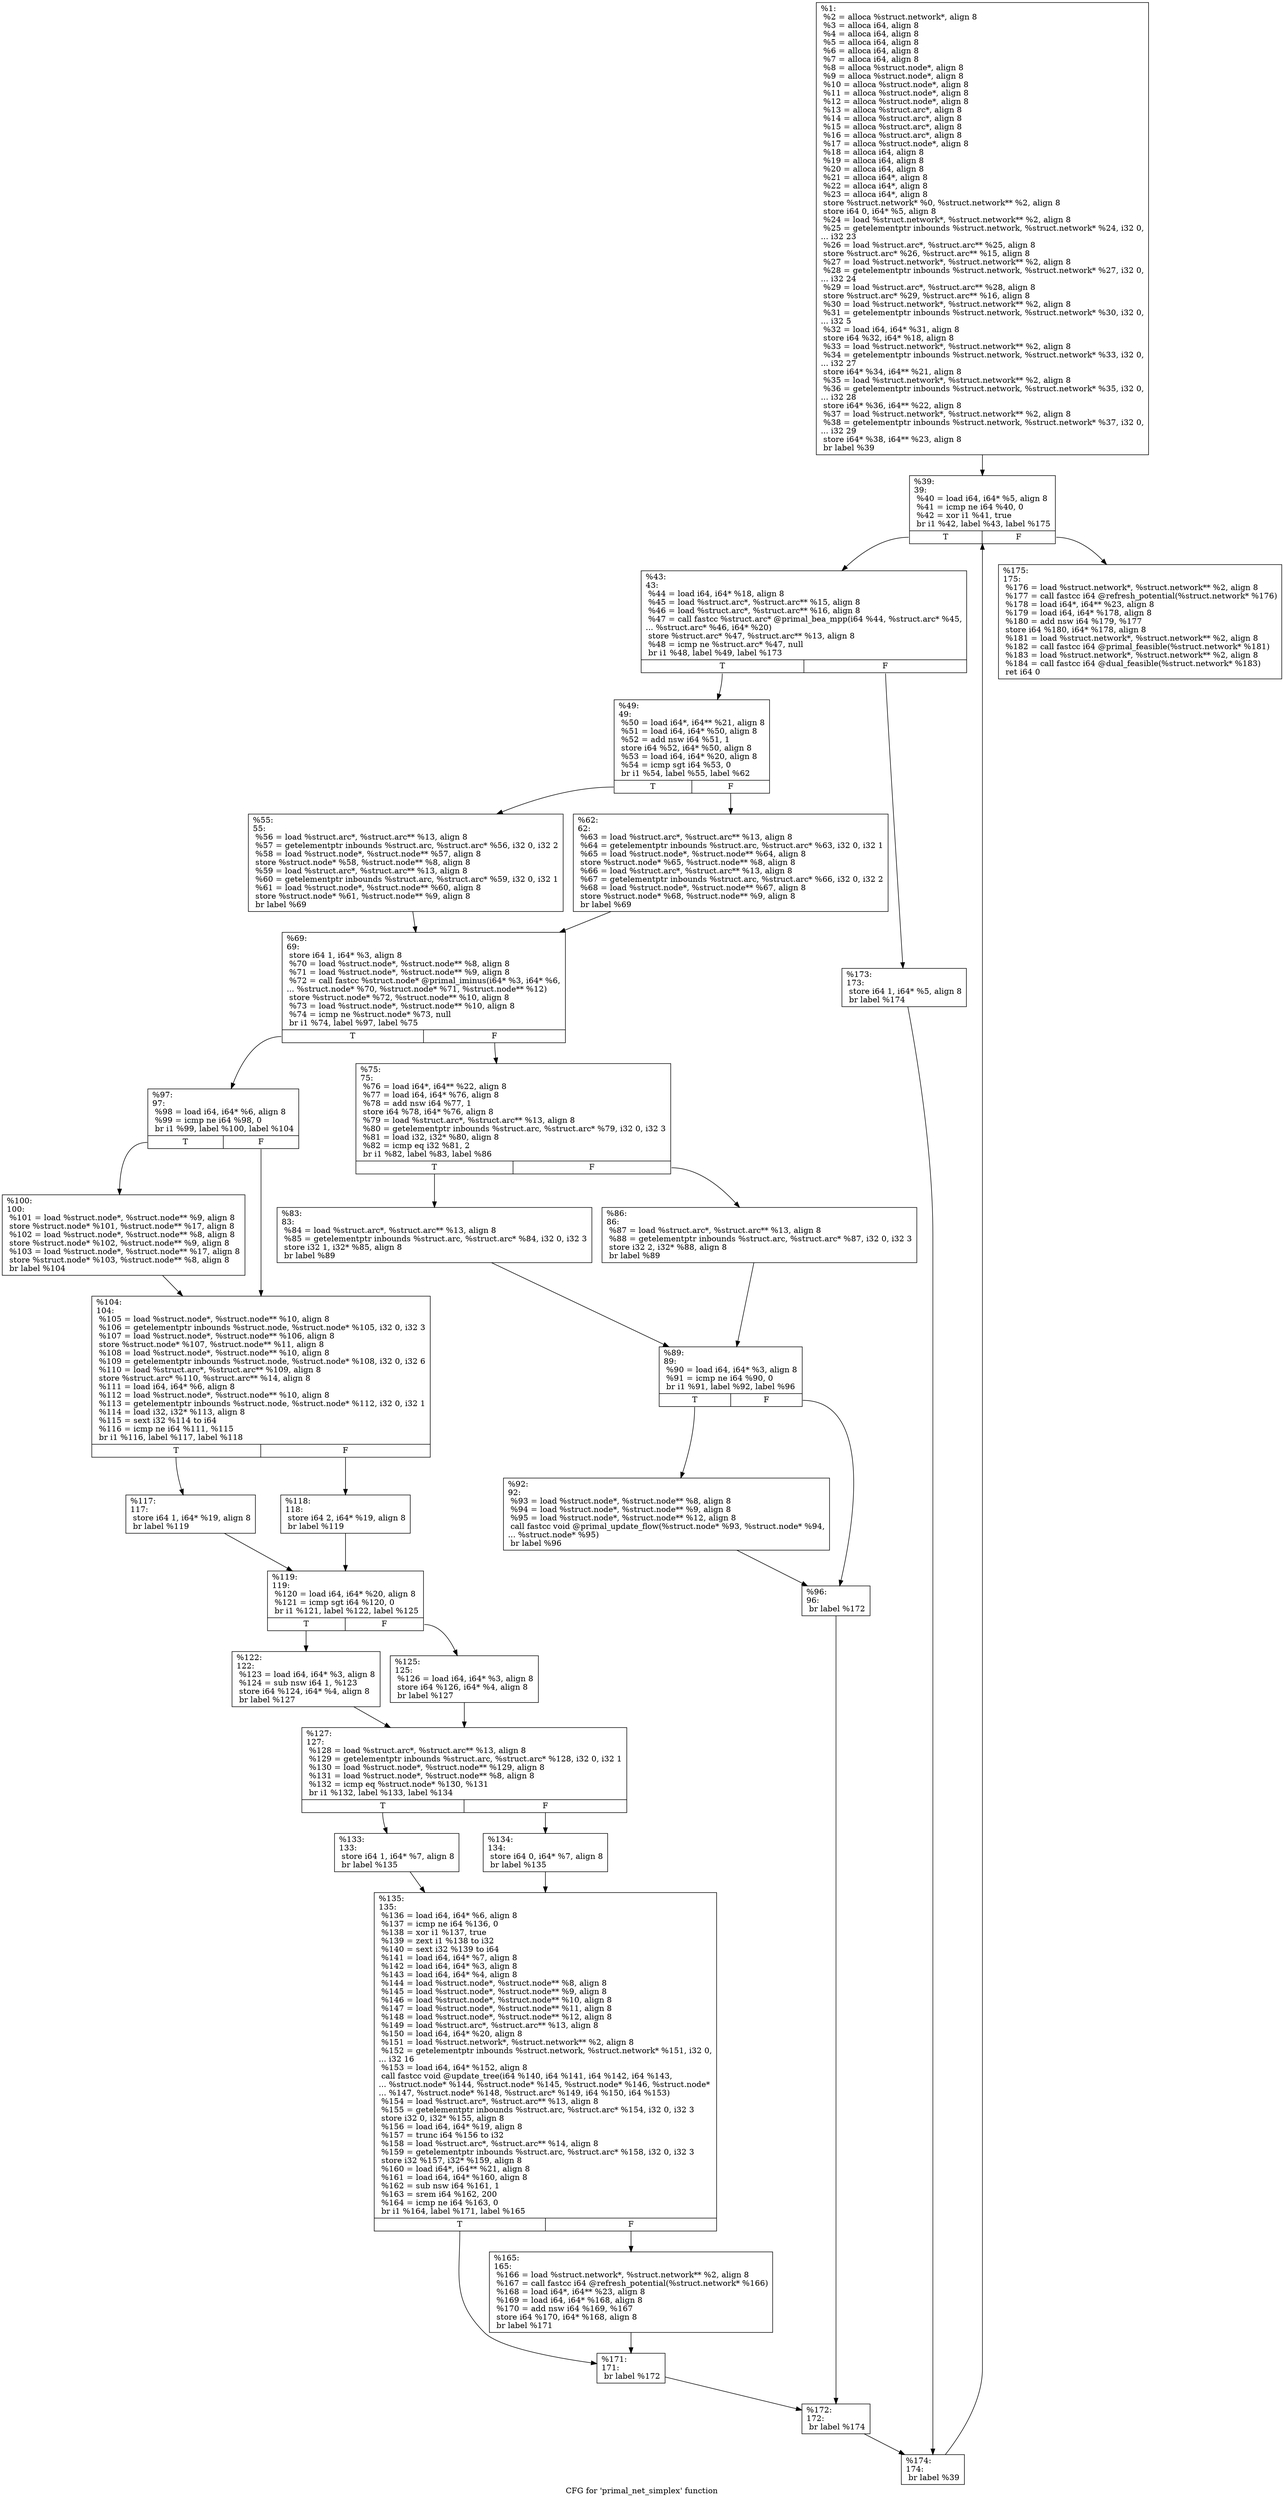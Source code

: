 digraph "CFG for 'primal_net_simplex' function" {
	label="CFG for 'primal_net_simplex' function";

	Node0x27a0bf0 [shape=record,label="{%1:\l  %2 = alloca %struct.network*, align 8\l  %3 = alloca i64, align 8\l  %4 = alloca i64, align 8\l  %5 = alloca i64, align 8\l  %6 = alloca i64, align 8\l  %7 = alloca i64, align 8\l  %8 = alloca %struct.node*, align 8\l  %9 = alloca %struct.node*, align 8\l  %10 = alloca %struct.node*, align 8\l  %11 = alloca %struct.node*, align 8\l  %12 = alloca %struct.node*, align 8\l  %13 = alloca %struct.arc*, align 8\l  %14 = alloca %struct.arc*, align 8\l  %15 = alloca %struct.arc*, align 8\l  %16 = alloca %struct.arc*, align 8\l  %17 = alloca %struct.node*, align 8\l  %18 = alloca i64, align 8\l  %19 = alloca i64, align 8\l  %20 = alloca i64, align 8\l  %21 = alloca i64*, align 8\l  %22 = alloca i64*, align 8\l  %23 = alloca i64*, align 8\l  store %struct.network* %0, %struct.network** %2, align 8\l  store i64 0, i64* %5, align 8\l  %24 = load %struct.network*, %struct.network** %2, align 8\l  %25 = getelementptr inbounds %struct.network, %struct.network* %24, i32 0,\l... i32 23\l  %26 = load %struct.arc*, %struct.arc** %25, align 8\l  store %struct.arc* %26, %struct.arc** %15, align 8\l  %27 = load %struct.network*, %struct.network** %2, align 8\l  %28 = getelementptr inbounds %struct.network, %struct.network* %27, i32 0,\l... i32 24\l  %29 = load %struct.arc*, %struct.arc** %28, align 8\l  store %struct.arc* %29, %struct.arc** %16, align 8\l  %30 = load %struct.network*, %struct.network** %2, align 8\l  %31 = getelementptr inbounds %struct.network, %struct.network* %30, i32 0,\l... i32 5\l  %32 = load i64, i64* %31, align 8\l  store i64 %32, i64* %18, align 8\l  %33 = load %struct.network*, %struct.network** %2, align 8\l  %34 = getelementptr inbounds %struct.network, %struct.network* %33, i32 0,\l... i32 27\l  store i64* %34, i64** %21, align 8\l  %35 = load %struct.network*, %struct.network** %2, align 8\l  %36 = getelementptr inbounds %struct.network, %struct.network* %35, i32 0,\l... i32 28\l  store i64* %36, i64** %22, align 8\l  %37 = load %struct.network*, %struct.network** %2, align 8\l  %38 = getelementptr inbounds %struct.network, %struct.network* %37, i32 0,\l... i32 29\l  store i64* %38, i64** %23, align 8\l  br label %39\l}"];
	Node0x27a0bf0 -> Node0x27a4be0;
	Node0x27a4be0 [shape=record,label="{%39:\l39:                                               \l  %40 = load i64, i64* %5, align 8\l  %41 = icmp ne i64 %40, 0\l  %42 = xor i1 %41, true\l  br i1 %42, label %43, label %175\l|{<s0>T|<s1>F}}"];
	Node0x27a4be0:s0 -> Node0x27a4c30;
	Node0x27a4be0:s1 -> Node0x27a54f0;
	Node0x27a4c30 [shape=record,label="{%43:\l43:                                               \l  %44 = load i64, i64* %18, align 8\l  %45 = load %struct.arc*, %struct.arc** %15, align 8\l  %46 = load %struct.arc*, %struct.arc** %16, align 8\l  %47 = call fastcc %struct.arc* @primal_bea_mpp(i64 %44, %struct.arc* %45,\l... %struct.arc* %46, i64* %20)\l  store %struct.arc* %47, %struct.arc** %13, align 8\l  %48 = icmp ne %struct.arc* %47, null\l  br i1 %48, label %49, label %173\l|{<s0>T|<s1>F}}"];
	Node0x27a4c30:s0 -> Node0x27a4c80;
	Node0x27a4c30:s1 -> Node0x27a5450;
	Node0x27a4c80 [shape=record,label="{%49:\l49:                                               \l  %50 = load i64*, i64** %21, align 8\l  %51 = load i64, i64* %50, align 8\l  %52 = add nsw i64 %51, 1\l  store i64 %52, i64* %50, align 8\l  %53 = load i64, i64* %20, align 8\l  %54 = icmp sgt i64 %53, 0\l  br i1 %54, label %55, label %62\l|{<s0>T|<s1>F}}"];
	Node0x27a4c80:s0 -> Node0x27a4cd0;
	Node0x27a4c80:s1 -> Node0x27a4d20;
	Node0x27a4cd0 [shape=record,label="{%55:\l55:                                               \l  %56 = load %struct.arc*, %struct.arc** %13, align 8\l  %57 = getelementptr inbounds %struct.arc, %struct.arc* %56, i32 0, i32 2\l  %58 = load %struct.node*, %struct.node** %57, align 8\l  store %struct.node* %58, %struct.node** %8, align 8\l  %59 = load %struct.arc*, %struct.arc** %13, align 8\l  %60 = getelementptr inbounds %struct.arc, %struct.arc* %59, i32 0, i32 1\l  %61 = load %struct.node*, %struct.node** %60, align 8\l  store %struct.node* %61, %struct.node** %9, align 8\l  br label %69\l}"];
	Node0x27a4cd0 -> Node0x27a4d70;
	Node0x27a4d20 [shape=record,label="{%62:\l62:                                               \l  %63 = load %struct.arc*, %struct.arc** %13, align 8\l  %64 = getelementptr inbounds %struct.arc, %struct.arc* %63, i32 0, i32 1\l  %65 = load %struct.node*, %struct.node** %64, align 8\l  store %struct.node* %65, %struct.node** %8, align 8\l  %66 = load %struct.arc*, %struct.arc** %13, align 8\l  %67 = getelementptr inbounds %struct.arc, %struct.arc* %66, i32 0, i32 2\l  %68 = load %struct.node*, %struct.node** %67, align 8\l  store %struct.node* %68, %struct.node** %9, align 8\l  br label %69\l}"];
	Node0x27a4d20 -> Node0x27a4d70;
	Node0x27a4d70 [shape=record,label="{%69:\l69:                                               \l  store i64 1, i64* %3, align 8\l  %70 = load %struct.node*, %struct.node** %8, align 8\l  %71 = load %struct.node*, %struct.node** %9, align 8\l  %72 = call fastcc %struct.node* @primal_iminus(i64* %3, i64* %6,\l... %struct.node* %70, %struct.node* %71, %struct.node** %12)\l  store %struct.node* %72, %struct.node** %10, align 8\l  %73 = load %struct.node*, %struct.node** %10, align 8\l  %74 = icmp ne %struct.node* %73, null\l  br i1 %74, label %97, label %75\l|{<s0>T|<s1>F}}"];
	Node0x27a4d70:s0 -> Node0x27a4fa0;
	Node0x27a4d70:s1 -> Node0x27a4dc0;
	Node0x27a4dc0 [shape=record,label="{%75:\l75:                                               \l  %76 = load i64*, i64** %22, align 8\l  %77 = load i64, i64* %76, align 8\l  %78 = add nsw i64 %77, 1\l  store i64 %78, i64* %76, align 8\l  %79 = load %struct.arc*, %struct.arc** %13, align 8\l  %80 = getelementptr inbounds %struct.arc, %struct.arc* %79, i32 0, i32 3\l  %81 = load i32, i32* %80, align 8\l  %82 = icmp eq i32 %81, 2\l  br i1 %82, label %83, label %86\l|{<s0>T|<s1>F}}"];
	Node0x27a4dc0:s0 -> Node0x27a4e10;
	Node0x27a4dc0:s1 -> Node0x27a4e60;
	Node0x27a4e10 [shape=record,label="{%83:\l83:                                               \l  %84 = load %struct.arc*, %struct.arc** %13, align 8\l  %85 = getelementptr inbounds %struct.arc, %struct.arc* %84, i32 0, i32 3\l  store i32 1, i32* %85, align 8\l  br label %89\l}"];
	Node0x27a4e10 -> Node0x27a4eb0;
	Node0x27a4e60 [shape=record,label="{%86:\l86:                                               \l  %87 = load %struct.arc*, %struct.arc** %13, align 8\l  %88 = getelementptr inbounds %struct.arc, %struct.arc* %87, i32 0, i32 3\l  store i32 2, i32* %88, align 8\l  br label %89\l}"];
	Node0x27a4e60 -> Node0x27a4eb0;
	Node0x27a4eb0 [shape=record,label="{%89:\l89:                                               \l  %90 = load i64, i64* %3, align 8\l  %91 = icmp ne i64 %90, 0\l  br i1 %91, label %92, label %96\l|{<s0>T|<s1>F}}"];
	Node0x27a4eb0:s0 -> Node0x27a4f00;
	Node0x27a4eb0:s1 -> Node0x27a4f50;
	Node0x27a4f00 [shape=record,label="{%92:\l92:                                               \l  %93 = load %struct.node*, %struct.node** %8, align 8\l  %94 = load %struct.node*, %struct.node** %9, align 8\l  %95 = load %struct.node*, %struct.node** %12, align 8\l  call fastcc void @primal_update_flow(%struct.node* %93, %struct.node* %94,\l... %struct.node* %95)\l  br label %96\l}"];
	Node0x27a4f00 -> Node0x27a4f50;
	Node0x27a4f50 [shape=record,label="{%96:\l96:                                               \l  br label %172\l}"];
	Node0x27a4f50 -> Node0x27a5400;
	Node0x27a4fa0 [shape=record,label="{%97:\l97:                                               \l  %98 = load i64, i64* %6, align 8\l  %99 = icmp ne i64 %98, 0\l  br i1 %99, label %100, label %104\l|{<s0>T|<s1>F}}"];
	Node0x27a4fa0:s0 -> Node0x27a4ff0;
	Node0x27a4fa0:s1 -> Node0x27a5040;
	Node0x27a4ff0 [shape=record,label="{%100:\l100:                                              \l  %101 = load %struct.node*, %struct.node** %9, align 8\l  store %struct.node* %101, %struct.node** %17, align 8\l  %102 = load %struct.node*, %struct.node** %8, align 8\l  store %struct.node* %102, %struct.node** %9, align 8\l  %103 = load %struct.node*, %struct.node** %17, align 8\l  store %struct.node* %103, %struct.node** %8, align 8\l  br label %104\l}"];
	Node0x27a4ff0 -> Node0x27a5040;
	Node0x27a5040 [shape=record,label="{%104:\l104:                                              \l  %105 = load %struct.node*, %struct.node** %10, align 8\l  %106 = getelementptr inbounds %struct.node, %struct.node* %105, i32 0, i32 3\l  %107 = load %struct.node*, %struct.node** %106, align 8\l  store %struct.node* %107, %struct.node** %11, align 8\l  %108 = load %struct.node*, %struct.node** %10, align 8\l  %109 = getelementptr inbounds %struct.node, %struct.node* %108, i32 0, i32 6\l  %110 = load %struct.arc*, %struct.arc** %109, align 8\l  store %struct.arc* %110, %struct.arc** %14, align 8\l  %111 = load i64, i64* %6, align 8\l  %112 = load %struct.node*, %struct.node** %10, align 8\l  %113 = getelementptr inbounds %struct.node, %struct.node* %112, i32 0, i32 1\l  %114 = load i32, i32* %113, align 8\l  %115 = sext i32 %114 to i64\l  %116 = icmp ne i64 %111, %115\l  br i1 %116, label %117, label %118\l|{<s0>T|<s1>F}}"];
	Node0x27a5040:s0 -> Node0x27a5090;
	Node0x27a5040:s1 -> Node0x27a50e0;
	Node0x27a5090 [shape=record,label="{%117:\l117:                                              \l  store i64 1, i64* %19, align 8\l  br label %119\l}"];
	Node0x27a5090 -> Node0x27a5130;
	Node0x27a50e0 [shape=record,label="{%118:\l118:                                              \l  store i64 2, i64* %19, align 8\l  br label %119\l}"];
	Node0x27a50e0 -> Node0x27a5130;
	Node0x27a5130 [shape=record,label="{%119:\l119:                                              \l  %120 = load i64, i64* %20, align 8\l  %121 = icmp sgt i64 %120, 0\l  br i1 %121, label %122, label %125\l|{<s0>T|<s1>F}}"];
	Node0x27a5130:s0 -> Node0x27a5180;
	Node0x27a5130:s1 -> Node0x27a51d0;
	Node0x27a5180 [shape=record,label="{%122:\l122:                                              \l  %123 = load i64, i64* %3, align 8\l  %124 = sub nsw i64 1, %123\l  store i64 %124, i64* %4, align 8\l  br label %127\l}"];
	Node0x27a5180 -> Node0x27a5220;
	Node0x27a51d0 [shape=record,label="{%125:\l125:                                              \l  %126 = load i64, i64* %3, align 8\l  store i64 %126, i64* %4, align 8\l  br label %127\l}"];
	Node0x27a51d0 -> Node0x27a5220;
	Node0x27a5220 [shape=record,label="{%127:\l127:                                              \l  %128 = load %struct.arc*, %struct.arc** %13, align 8\l  %129 = getelementptr inbounds %struct.arc, %struct.arc* %128, i32 0, i32 1\l  %130 = load %struct.node*, %struct.node** %129, align 8\l  %131 = load %struct.node*, %struct.node** %8, align 8\l  %132 = icmp eq %struct.node* %130, %131\l  br i1 %132, label %133, label %134\l|{<s0>T|<s1>F}}"];
	Node0x27a5220:s0 -> Node0x27a5270;
	Node0x27a5220:s1 -> Node0x27a52c0;
	Node0x27a5270 [shape=record,label="{%133:\l133:                                              \l  store i64 1, i64* %7, align 8\l  br label %135\l}"];
	Node0x27a5270 -> Node0x27a5310;
	Node0x27a52c0 [shape=record,label="{%134:\l134:                                              \l  store i64 0, i64* %7, align 8\l  br label %135\l}"];
	Node0x27a52c0 -> Node0x27a5310;
	Node0x27a5310 [shape=record,label="{%135:\l135:                                              \l  %136 = load i64, i64* %6, align 8\l  %137 = icmp ne i64 %136, 0\l  %138 = xor i1 %137, true\l  %139 = zext i1 %138 to i32\l  %140 = sext i32 %139 to i64\l  %141 = load i64, i64* %7, align 8\l  %142 = load i64, i64* %3, align 8\l  %143 = load i64, i64* %4, align 8\l  %144 = load %struct.node*, %struct.node** %8, align 8\l  %145 = load %struct.node*, %struct.node** %9, align 8\l  %146 = load %struct.node*, %struct.node** %10, align 8\l  %147 = load %struct.node*, %struct.node** %11, align 8\l  %148 = load %struct.node*, %struct.node** %12, align 8\l  %149 = load %struct.arc*, %struct.arc** %13, align 8\l  %150 = load i64, i64* %20, align 8\l  %151 = load %struct.network*, %struct.network** %2, align 8\l  %152 = getelementptr inbounds %struct.network, %struct.network* %151, i32 0,\l... i32 16\l  %153 = load i64, i64* %152, align 8\l  call fastcc void @update_tree(i64 %140, i64 %141, i64 %142, i64 %143,\l... %struct.node* %144, %struct.node* %145, %struct.node* %146, %struct.node*\l... %147, %struct.node* %148, %struct.arc* %149, i64 %150, i64 %153)\l  %154 = load %struct.arc*, %struct.arc** %13, align 8\l  %155 = getelementptr inbounds %struct.arc, %struct.arc* %154, i32 0, i32 3\l  store i32 0, i32* %155, align 8\l  %156 = load i64, i64* %19, align 8\l  %157 = trunc i64 %156 to i32\l  %158 = load %struct.arc*, %struct.arc** %14, align 8\l  %159 = getelementptr inbounds %struct.arc, %struct.arc* %158, i32 0, i32 3\l  store i32 %157, i32* %159, align 8\l  %160 = load i64*, i64** %21, align 8\l  %161 = load i64, i64* %160, align 8\l  %162 = sub nsw i64 %161, 1\l  %163 = srem i64 %162, 200\l  %164 = icmp ne i64 %163, 0\l  br i1 %164, label %171, label %165\l|{<s0>T|<s1>F}}"];
	Node0x27a5310:s0 -> Node0x27a53b0;
	Node0x27a5310:s1 -> Node0x27a5360;
	Node0x27a5360 [shape=record,label="{%165:\l165:                                              \l  %166 = load %struct.network*, %struct.network** %2, align 8\l  %167 = call fastcc i64 @refresh_potential(%struct.network* %166)\l  %168 = load i64*, i64** %23, align 8\l  %169 = load i64, i64* %168, align 8\l  %170 = add nsw i64 %169, %167\l  store i64 %170, i64* %168, align 8\l  br label %171\l}"];
	Node0x27a5360 -> Node0x27a53b0;
	Node0x27a53b0 [shape=record,label="{%171:\l171:                                              \l  br label %172\l}"];
	Node0x27a53b0 -> Node0x27a5400;
	Node0x27a5400 [shape=record,label="{%172:\l172:                                              \l  br label %174\l}"];
	Node0x27a5400 -> Node0x27a54a0;
	Node0x27a5450 [shape=record,label="{%173:\l173:                                              \l  store i64 1, i64* %5, align 8\l  br label %174\l}"];
	Node0x27a5450 -> Node0x27a54a0;
	Node0x27a54a0 [shape=record,label="{%174:\l174:                                              \l  br label %39\l}"];
	Node0x27a54a0 -> Node0x27a4be0;
	Node0x27a54f0 [shape=record,label="{%175:\l175:                                              \l  %176 = load %struct.network*, %struct.network** %2, align 8\l  %177 = call fastcc i64 @refresh_potential(%struct.network* %176)\l  %178 = load i64*, i64** %23, align 8\l  %179 = load i64, i64* %178, align 8\l  %180 = add nsw i64 %179, %177\l  store i64 %180, i64* %178, align 8\l  %181 = load %struct.network*, %struct.network** %2, align 8\l  %182 = call fastcc i64 @primal_feasible(%struct.network* %181)\l  %183 = load %struct.network*, %struct.network** %2, align 8\l  %184 = call fastcc i64 @dual_feasible(%struct.network* %183)\l  ret i64 0\l}"];
}
